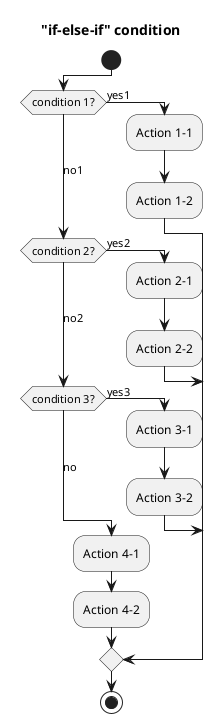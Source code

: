 @startuml
'https://plantuml.com/activity-diagram-beta

!pragma useVerticalIf on
title "if-else-if" condition
start
if (condition 1?) then (yes1)
  :Action 1-1;
  :Action 1-2;
(no1) elseif (condition 2?) then (yes2)
  :Action 2-1;
  :Action 2-2;
(no2) elseif (condition 3?) then (yes3)
  :Action 3-1;
  :Action 3-2;
else (no)
  :Action 4-1;
  :Action 4-2;
endif
stop

@enduml

